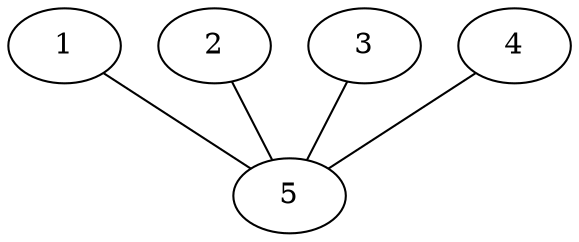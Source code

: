 graph G {
1 [ causality="false",state_var="Any[]",type="R",name="R_1",sys="ODESystem(Equation[e(t) ~ R*f(t)], t, Term{Real, Base.ImmutableDict{DataType, Any}}[e(t), f(t)], Sym{Real, Base.ImmutableDict{DataType, Any}}[R], Dict{Any, Any}(:f => f(t), :R => R, :e => e(t)), Any[], Equation[], Base.RefValue{Vector{Num}}(Num[]), Base.RefValue{Any}(Matrix{Num}(undef, 0, 0)), Base.RefValue{Any}(Matrix{Num}(undef, 0, 0)), Base.RefValue{Matrix{Num}}(Matrix{Num}(undef, 0, 0)), Base.RefValue{Matrix{Num}}(Matrix{Num}(undef, 0, 0)), :R_1, ODESystem[], Dict{Any, Any}(), nothing, nothing, nothing)",];
2 [ causality="false",state_var="Num[C_1₊q(t)]",type="C",name="C_1",sys="ODESystem(Equation[Differential(t)(q(t)) ~ f(t), e(t) ~ q(t)*(C^-1)], t, Term{Real, Base.ImmutableDict{DataType, Any}}[e(t), f(t), q(t)], Sym{Real, Base.ImmutableDict{DataType, Any}}[C], Dict{Any, Any}(:f => f(t), :e => e(t), :q => q(t), :C => C), Any[], Equation[], Base.RefValue{Vector{Num}}(Num[]), Base.RefValue{Any}(Matrix{Num}(undef, 0, 0)), Base.RefValue{Any}(Matrix{Num}(undef, 0, 0)), Base.RefValue{Matrix{Num}}(Matrix{Num}(undef, 0, 0)), Base.RefValue{Matrix{Num}}(Matrix{Num}(undef, 0, 0)), :C_1, ODESystem[], Dict{Any, Any}(), nothing, nothing, nothing)",];
3 [ causality="false",state_var="Num[I_1₊p(t)]",type="I",name="I_1",sys="ODESystem(Equation[Differential(t)(p(t)) ~ e(t), f(t) ~ p(t)*(I^-1)], t, Term{Real, Base.ImmutableDict{DataType, Any}}[e(t), f(t), p(t)], Sym{Real, Base.ImmutableDict{DataType, Any}}[I], Dict{Any, Any}(:f => f(t), :I => I, :p => p(t), :e => e(t)), Any[], Equation[], Base.RefValue{Vector{Num}}(Num[]), Base.RefValue{Any}(Matrix{Num}(undef, 0, 0)), Base.RefValue{Any}(Matrix{Num}(undef, 0, 0)), Base.RefValue{Matrix{Num}}(Matrix{Num}(undef, 0, 0)), Base.RefValue{Matrix{Num}}(Matrix{Num}(undef, 0, 0)), :I_1, ODESystem[], Dict{Any, Any}(), nothing, nothing, nothing)",];
4 [ causality="false",state_var="Num[Se₊e(t)]",type="Se",name="Se",sys="ODESystem(Equation[0 ~ e(t) - Se(t)], t, Term{Real, Base.ImmutableDict{DataType, Any}}[e(t), f(t)], Term{Real, Base.ImmutableDict{DataType, Any}}[Se(t)], Dict{Any, Any}(:f => f(t), :e => e(t), :Se => Se(t)), Any[], Equation[], Base.RefValue{Vector{Num}}(Num[]), Base.RefValue{Any}(Matrix{Num}(undef, 0, 0)), Base.RefValue{Any}(Matrix{Num}(undef, 0, 0)), Base.RefValue{Matrix{Num}}(Matrix{Num}(undef, 0, 0)), Base.RefValue{Matrix{Num}}(Matrix{Num}(undef, 0, 0)), :Se, ODESystem[], Dict{Any, Any}(), nothing, nothing, nothing)",];
5 [ eqns="Equation[0 ~ Se₊e(t) - C_1₊e(t) - I_1₊e(t) - R_1₊e(t), Se₊f(t) ~ I_1₊f(t), I_1₊f(t) ~ C_1₊f(t), C_1₊f(t) ~ R_1₊f(t)]",type="J1",name="J1",sys="ODESystem(Equation[0 ~ Se₊e(t) - C_1₊e(t) - I_1₊e(t) - R_1₊e(t), Se₊f(t) ~ I_1₊f(t), I_1₊f(t) ~ C_1₊f(t), C_1₊f(t) ~ R_1₊f(t)], t, Any[], Any[], Dict{Any, Any}(), Any[], Equation[], Base.RefValue{Vector{Num}}(Num[]), Base.RefValue{Any}(Matrix{Num}(undef, 0, 0)), Base.RefValue{Any}(Matrix{Num}(undef, 0, 0)), Base.RefValue{Matrix{Num}}(Matrix{Num}(undef, 0, 0)), Base.RefValue{Matrix{Num}}(Matrix{Num}(undef, 0, 0)), :J1, ODESystem[], Dict{Any, Any}(), nothing, nothing, nothing)",ps="Any[]",];
1 -- 5 [ ]
2 -- 5 [ ]
3 -- 5 [ ]
4 -- 5 [ ]
}
